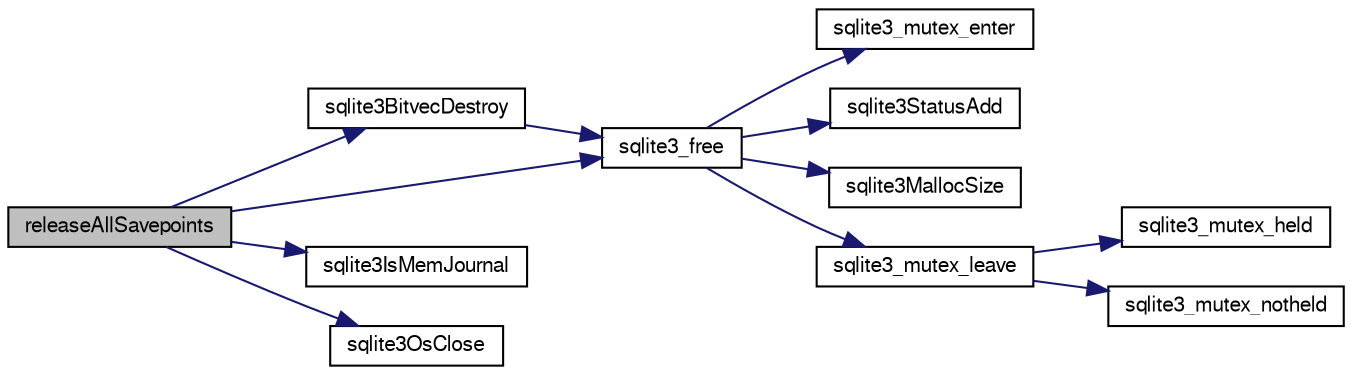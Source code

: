 digraph "releaseAllSavepoints"
{
  edge [fontname="FreeSans",fontsize="10",labelfontname="FreeSans",labelfontsize="10"];
  node [fontname="FreeSans",fontsize="10",shape=record];
  rankdir="LR";
  Node259959 [label="releaseAllSavepoints",height=0.2,width=0.4,color="black", fillcolor="grey75", style="filled", fontcolor="black"];
  Node259959 -> Node259960 [color="midnightblue",fontsize="10",style="solid",fontname="FreeSans"];
  Node259960 [label="sqlite3BitvecDestroy",height=0.2,width=0.4,color="black", fillcolor="white", style="filled",URL="$sqlite3_8c.html#ab732400d8022b48df1b7b3ee41be045d"];
  Node259960 -> Node259961 [color="midnightblue",fontsize="10",style="solid",fontname="FreeSans"];
  Node259961 [label="sqlite3_free",height=0.2,width=0.4,color="black", fillcolor="white", style="filled",URL="$sqlite3_8c.html#a6552349e36a8a691af5487999ab09519"];
  Node259961 -> Node259962 [color="midnightblue",fontsize="10",style="solid",fontname="FreeSans"];
  Node259962 [label="sqlite3_mutex_enter",height=0.2,width=0.4,color="black", fillcolor="white", style="filled",URL="$sqlite3_8c.html#a1c12cde690bd89f104de5cbad12a6bf5"];
  Node259961 -> Node259963 [color="midnightblue",fontsize="10",style="solid",fontname="FreeSans"];
  Node259963 [label="sqlite3StatusAdd",height=0.2,width=0.4,color="black", fillcolor="white", style="filled",URL="$sqlite3_8c.html#afa029f93586aeab4cc85360905dae9cd"];
  Node259961 -> Node259964 [color="midnightblue",fontsize="10",style="solid",fontname="FreeSans"];
  Node259964 [label="sqlite3MallocSize",height=0.2,width=0.4,color="black", fillcolor="white", style="filled",URL="$sqlite3_8c.html#acf5d2a5f35270bafb050bd2def576955"];
  Node259961 -> Node259965 [color="midnightblue",fontsize="10",style="solid",fontname="FreeSans"];
  Node259965 [label="sqlite3_mutex_leave",height=0.2,width=0.4,color="black", fillcolor="white", style="filled",URL="$sqlite3_8c.html#a5838d235601dbd3c1fa993555c6bcc93"];
  Node259965 -> Node259966 [color="midnightblue",fontsize="10",style="solid",fontname="FreeSans"];
  Node259966 [label="sqlite3_mutex_held",height=0.2,width=0.4,color="black", fillcolor="white", style="filled",URL="$sqlite3_8c.html#acf77da68932b6bc163c5e68547ecc3e7"];
  Node259965 -> Node259967 [color="midnightblue",fontsize="10",style="solid",fontname="FreeSans"];
  Node259967 [label="sqlite3_mutex_notheld",height=0.2,width=0.4,color="black", fillcolor="white", style="filled",URL="$sqlite3_8c.html#a83967c837c1c000d3b5adcfaa688f5dc"];
  Node259959 -> Node259968 [color="midnightblue",fontsize="10",style="solid",fontname="FreeSans"];
  Node259968 [label="sqlite3IsMemJournal",height=0.2,width=0.4,color="black", fillcolor="white", style="filled",URL="$sqlite3_8c.html#a237bb8682b84ed24be164d4c57465182"];
  Node259959 -> Node259969 [color="midnightblue",fontsize="10",style="solid",fontname="FreeSans"];
  Node259969 [label="sqlite3OsClose",height=0.2,width=0.4,color="black", fillcolor="white", style="filled",URL="$sqlite3_8c.html#aa5f0aeb27273a57c0523deaf48997533"];
  Node259959 -> Node259961 [color="midnightblue",fontsize="10",style="solid",fontname="FreeSans"];
}
